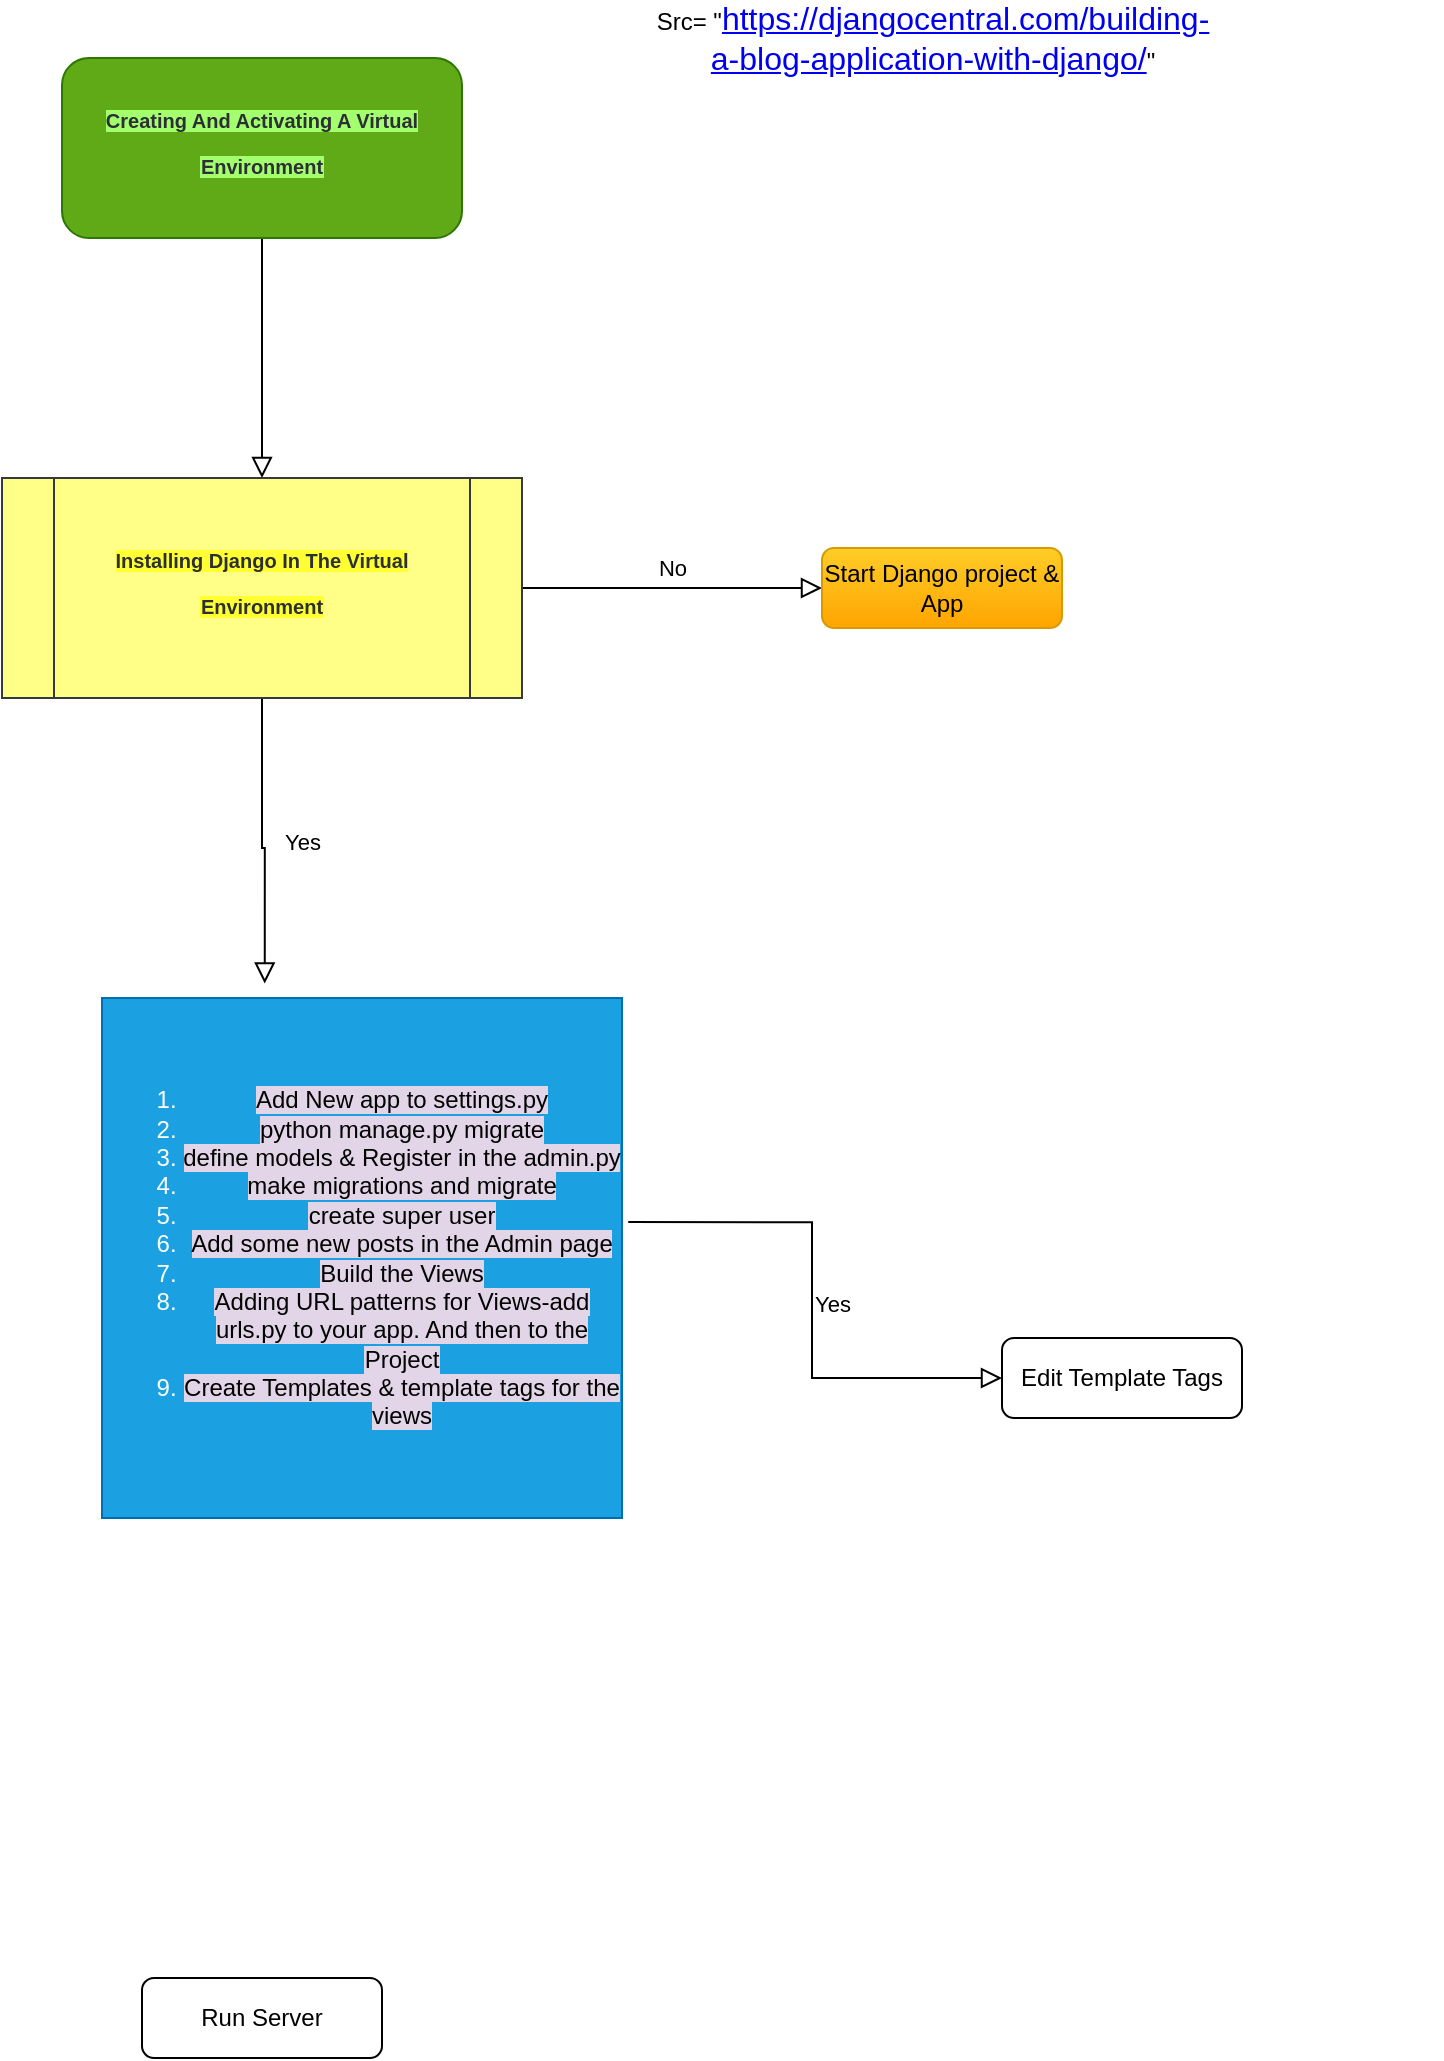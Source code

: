 <mxfile version="12.9.3" type="device"><diagram id="C5RBs43oDa-KdzZeNtuy" name="Page-1"><mxGraphModel dx="768" dy="482" grid="1" gridSize="10" guides="1" tooltips="1" connect="1" arrows="1" fold="1" page="1" pageScale="1" pageWidth="827" pageHeight="1169" math="0" shadow="0"><root><mxCell id="WIyWlLk6GJQsqaUBKTNV-0"/><mxCell id="WIyWlLk6GJQsqaUBKTNV-1" parent="WIyWlLk6GJQsqaUBKTNV-0"/><mxCell id="WIyWlLk6GJQsqaUBKTNV-2" value="" style="rounded=0;html=1;jettySize=auto;orthogonalLoop=1;fontSize=11;endArrow=block;endFill=0;endSize=8;strokeWidth=1;shadow=0;labelBackgroundColor=none;edgeStyle=orthogonalEdgeStyle;entryX=0.5;entryY=0;entryDx=0;entryDy=0;" parent="WIyWlLk6GJQsqaUBKTNV-1" source="WIyWlLk6GJQsqaUBKTNV-3" target="Jp28OoCpQt3DH71oZe3--1" edge="1"><mxGeometry relative="1" as="geometry"><mxPoint x="190" y="120" as="targetPoint"/></mxGeometry></mxCell><mxCell id="WIyWlLk6GJQsqaUBKTNV-3" value="&lt;h2 style=&quot;padding: 0px ; margin: 0px 0px 0.5em ; list-style: none ; border: 0px ; outline: none ; box-sizing: border-box ; line-height: 1.3 ; color: rgb(44 , 47 , 52)&quot;&gt;&lt;font style=&quot;font-size: 10px ; background-color: rgb(163 , 255 , 110)&quot;&gt;Creating And Activating A Virtual Environment&lt;/font&gt;&lt;/h2&gt;" style="rounded=1;whiteSpace=wrap;html=1;fontSize=12;glass=0;strokeWidth=1;shadow=0;fillColor=#60a917;strokeColor=#2D7600;fontColor=#ffffff;" parent="WIyWlLk6GJQsqaUBKTNV-1" vertex="1"><mxGeometry x="120" y="40" width="200" height="90" as="geometry"/></mxCell><mxCell id="WIyWlLk6GJQsqaUBKTNV-4" value="Yes" style="rounded=0;html=1;jettySize=auto;orthogonalLoop=1;fontSize=11;endArrow=block;endFill=0;endSize=8;strokeWidth=1;shadow=0;labelBackgroundColor=none;edgeStyle=orthogonalEdgeStyle;entryX=0.313;entryY=-0.028;entryDx=0;entryDy=0;entryPerimeter=0;exitX=0.5;exitY=1;exitDx=0;exitDy=0;" parent="WIyWlLk6GJQsqaUBKTNV-1" source="Jp28OoCpQt3DH71oZe3--1" target="Jp28OoCpQt3DH71oZe3--0" edge="1"><mxGeometry y="20" relative="1" as="geometry"><mxPoint as="offset"/><mxPoint x="190" y="220" as="sourcePoint"/><mxPoint x="220" y="290" as="targetPoint"/></mxGeometry></mxCell><mxCell id="WIyWlLk6GJQsqaUBKTNV-5" value="No" style="edgeStyle=orthogonalEdgeStyle;rounded=0;html=1;jettySize=auto;orthogonalLoop=1;fontSize=11;endArrow=block;endFill=0;endSize=8;strokeWidth=1;shadow=0;labelBackgroundColor=none;" parent="WIyWlLk6GJQsqaUBKTNV-1" source="Jp28OoCpQt3DH71oZe3--1" target="WIyWlLk6GJQsqaUBKTNV-7" edge="1"><mxGeometry y="10" relative="1" as="geometry"><mxPoint as="offset"/><mxPoint x="310" y="170" as="sourcePoint"/></mxGeometry></mxCell><mxCell id="WIyWlLk6GJQsqaUBKTNV-7" value="Start Django project &amp;amp; App" style="rounded=1;whiteSpace=wrap;html=1;fontSize=12;glass=0;strokeWidth=1;shadow=0;gradientColor=#ffa500;fillColor=#ffcd28;strokeColor=#d79b00;" parent="WIyWlLk6GJQsqaUBKTNV-1" vertex="1"><mxGeometry x="500" y="285" width="120" height="40" as="geometry"/></mxCell><mxCell id="WIyWlLk6GJQsqaUBKTNV-9" value="Yes" style="edgeStyle=orthogonalEdgeStyle;rounded=0;html=1;jettySize=auto;orthogonalLoop=1;fontSize=11;endArrow=block;endFill=0;endSize=8;strokeWidth=1;shadow=0;labelBackgroundColor=none;exitX=1.012;exitY=0.431;exitDx=0;exitDy=0;exitPerimeter=0;" parent="WIyWlLk6GJQsqaUBKTNV-1" source="Jp28OoCpQt3DH71oZe3--0" target="WIyWlLk6GJQsqaUBKTNV-12" edge="1"><mxGeometry y="10" relative="1" as="geometry"><mxPoint as="offset"/><mxPoint x="290" y="330" as="sourcePoint"/></mxGeometry></mxCell><mxCell id="WIyWlLk6GJQsqaUBKTNV-11" value="Run Server" style="rounded=1;whiteSpace=wrap;html=1;fontSize=12;glass=0;strokeWidth=1;shadow=0;" parent="WIyWlLk6GJQsqaUBKTNV-1" vertex="1"><mxGeometry x="160" y="1000" width="120" height="40" as="geometry"/></mxCell><mxCell id="WIyWlLk6GJQsqaUBKTNV-12" value="Edit Template Tags" style="rounded=1;whiteSpace=wrap;html=1;fontSize=12;glass=0;strokeWidth=1;shadow=0;" parent="WIyWlLk6GJQsqaUBKTNV-1" vertex="1"><mxGeometry x="590" y="680" width="120" height="40" as="geometry"/></mxCell><mxCell id="oAdVuGfTXEdCFPw8tBMS-0" value="Src= &quot;&lt;a href=&quot;https://djangocentral.com/building-a-blog-application-with-django/&quot; style=&quot;font-size: medium ; white-space: normal&quot;&gt;https://djangocentral.com/building-a-blog-application-with-django/&lt;/a&gt;&quot;" style="text;html=1;resizable=0;autosize=1;align=center;verticalAlign=middle;points=[];fillColor=none;strokeColor=none;rounded=0;" parent="WIyWlLk6GJQsqaUBKTNV-1" vertex="1"><mxGeometry x="300" y="20" width="510" height="20" as="geometry"/></mxCell><mxCell id="Jp28OoCpQt3DH71oZe3--0" value="&lt;ol&gt;&lt;li&gt;&lt;span style=&quot;background-color: rgb(225 , 213 , 231)&quot;&gt;&lt;font color=&quot;#030303&quot;&gt;Add New app to settings.py&lt;/font&gt;&lt;/span&gt;&lt;/li&gt;&lt;li&gt;&lt;span style=&quot;background-color: rgb(225 , 213 , 231)&quot;&gt;&lt;font color=&quot;#030303&quot;&gt;&lt;span style=&quot;text-align: left ; white-space: pre&quot;&gt;python manage.py migrate&lt;/span&gt;&lt;br&gt;&lt;/font&gt;&lt;/span&gt;&lt;/li&gt;&lt;li&gt;&lt;span style=&quot;text-align: left ; white-space: pre ; background-color: rgb(225 , 213 , 231)&quot;&gt;&lt;font color=&quot;#030303&quot;&gt;define models &amp;amp; Register in the admin.py&lt;/font&gt;&lt;/span&gt;&lt;/li&gt;&lt;li&gt;&lt;span style=&quot;text-align: left ; white-space: pre ; background-color: rgb(225 , 213 , 231)&quot;&gt;&lt;font color=&quot;#030303&quot;&gt;make migrations and migrate&lt;/font&gt;&lt;/span&gt;&lt;/li&gt;&lt;li&gt;&lt;span style=&quot;text-align: left ; white-space: pre ; background-color: rgb(225 , 213 , 231)&quot;&gt;&lt;font color=&quot;#030303&quot;&gt;create super user&lt;/font&gt;&lt;/span&gt;&lt;/li&gt;&lt;li&gt;&lt;span style=&quot;text-align: left ; white-space: pre ; background-color: rgb(225 , 213 , 231)&quot;&gt;&lt;font color=&quot;#030303&quot;&gt;Add some new posts in the Admin page&lt;/font&gt;&lt;/span&gt;&lt;/li&gt;&lt;li&gt;&lt;span style=&quot;text-align: left ; white-space: pre ; background-color: rgb(225 , 213 , 231)&quot;&gt;&lt;font color=&quot;#030303&quot;&gt;Build the Views&lt;/font&gt;&lt;/span&gt;&lt;/li&gt;&lt;li&gt;&lt;span style=&quot;background-color: rgb(225 , 213 , 231)&quot;&gt;&lt;font color=&quot;#030303&quot;&gt;Adding URL patterns for Views-add urls.py to your app. And then to the Project&lt;/font&gt;&lt;/span&gt;&lt;/li&gt;&lt;li&gt;&lt;span style=&quot;background-color: rgb(225 , 213 , 231)&quot;&gt;&lt;font color=&quot;#030303&quot;&gt;Create Templates &amp;amp; template tags for the views&lt;/font&gt;&lt;/span&gt;&lt;/li&gt;&lt;/ol&gt;" style="whiteSpace=wrap;html=1;aspect=fixed;fillColor=#1ba1e2;strokeColor=#006EAF;fontColor=#ffffff;" vertex="1" parent="WIyWlLk6GJQsqaUBKTNV-1"><mxGeometry x="140" y="510" width="260" height="260" as="geometry"/></mxCell><mxCell id="Jp28OoCpQt3DH71oZe3--1" value="&lt;h2 style=&quot;white-space: normal ; padding: 0px ; margin: 0px 0px 0.5em ; list-style: none ; border: 0px ; outline: none ; box-sizing: border-box ; line-height: 1.3 ; color: rgb(44 , 47 , 52)&quot;&gt;&lt;font style=&quot;font-size: 10px ; background-color: rgb(255 , 255 , 51)&quot;&gt;Installing Django In The Virtual Environment&lt;/font&gt;&lt;/h2&gt;" style="shape=process;whiteSpace=wrap;html=1;backgroundOutline=1;fillColor=#ffff88;strokeColor=#36393d;" vertex="1" parent="WIyWlLk6GJQsqaUBKTNV-1"><mxGeometry x="90" y="250" width="260" height="110" as="geometry"/></mxCell></root></mxGraphModel></diagram></mxfile>